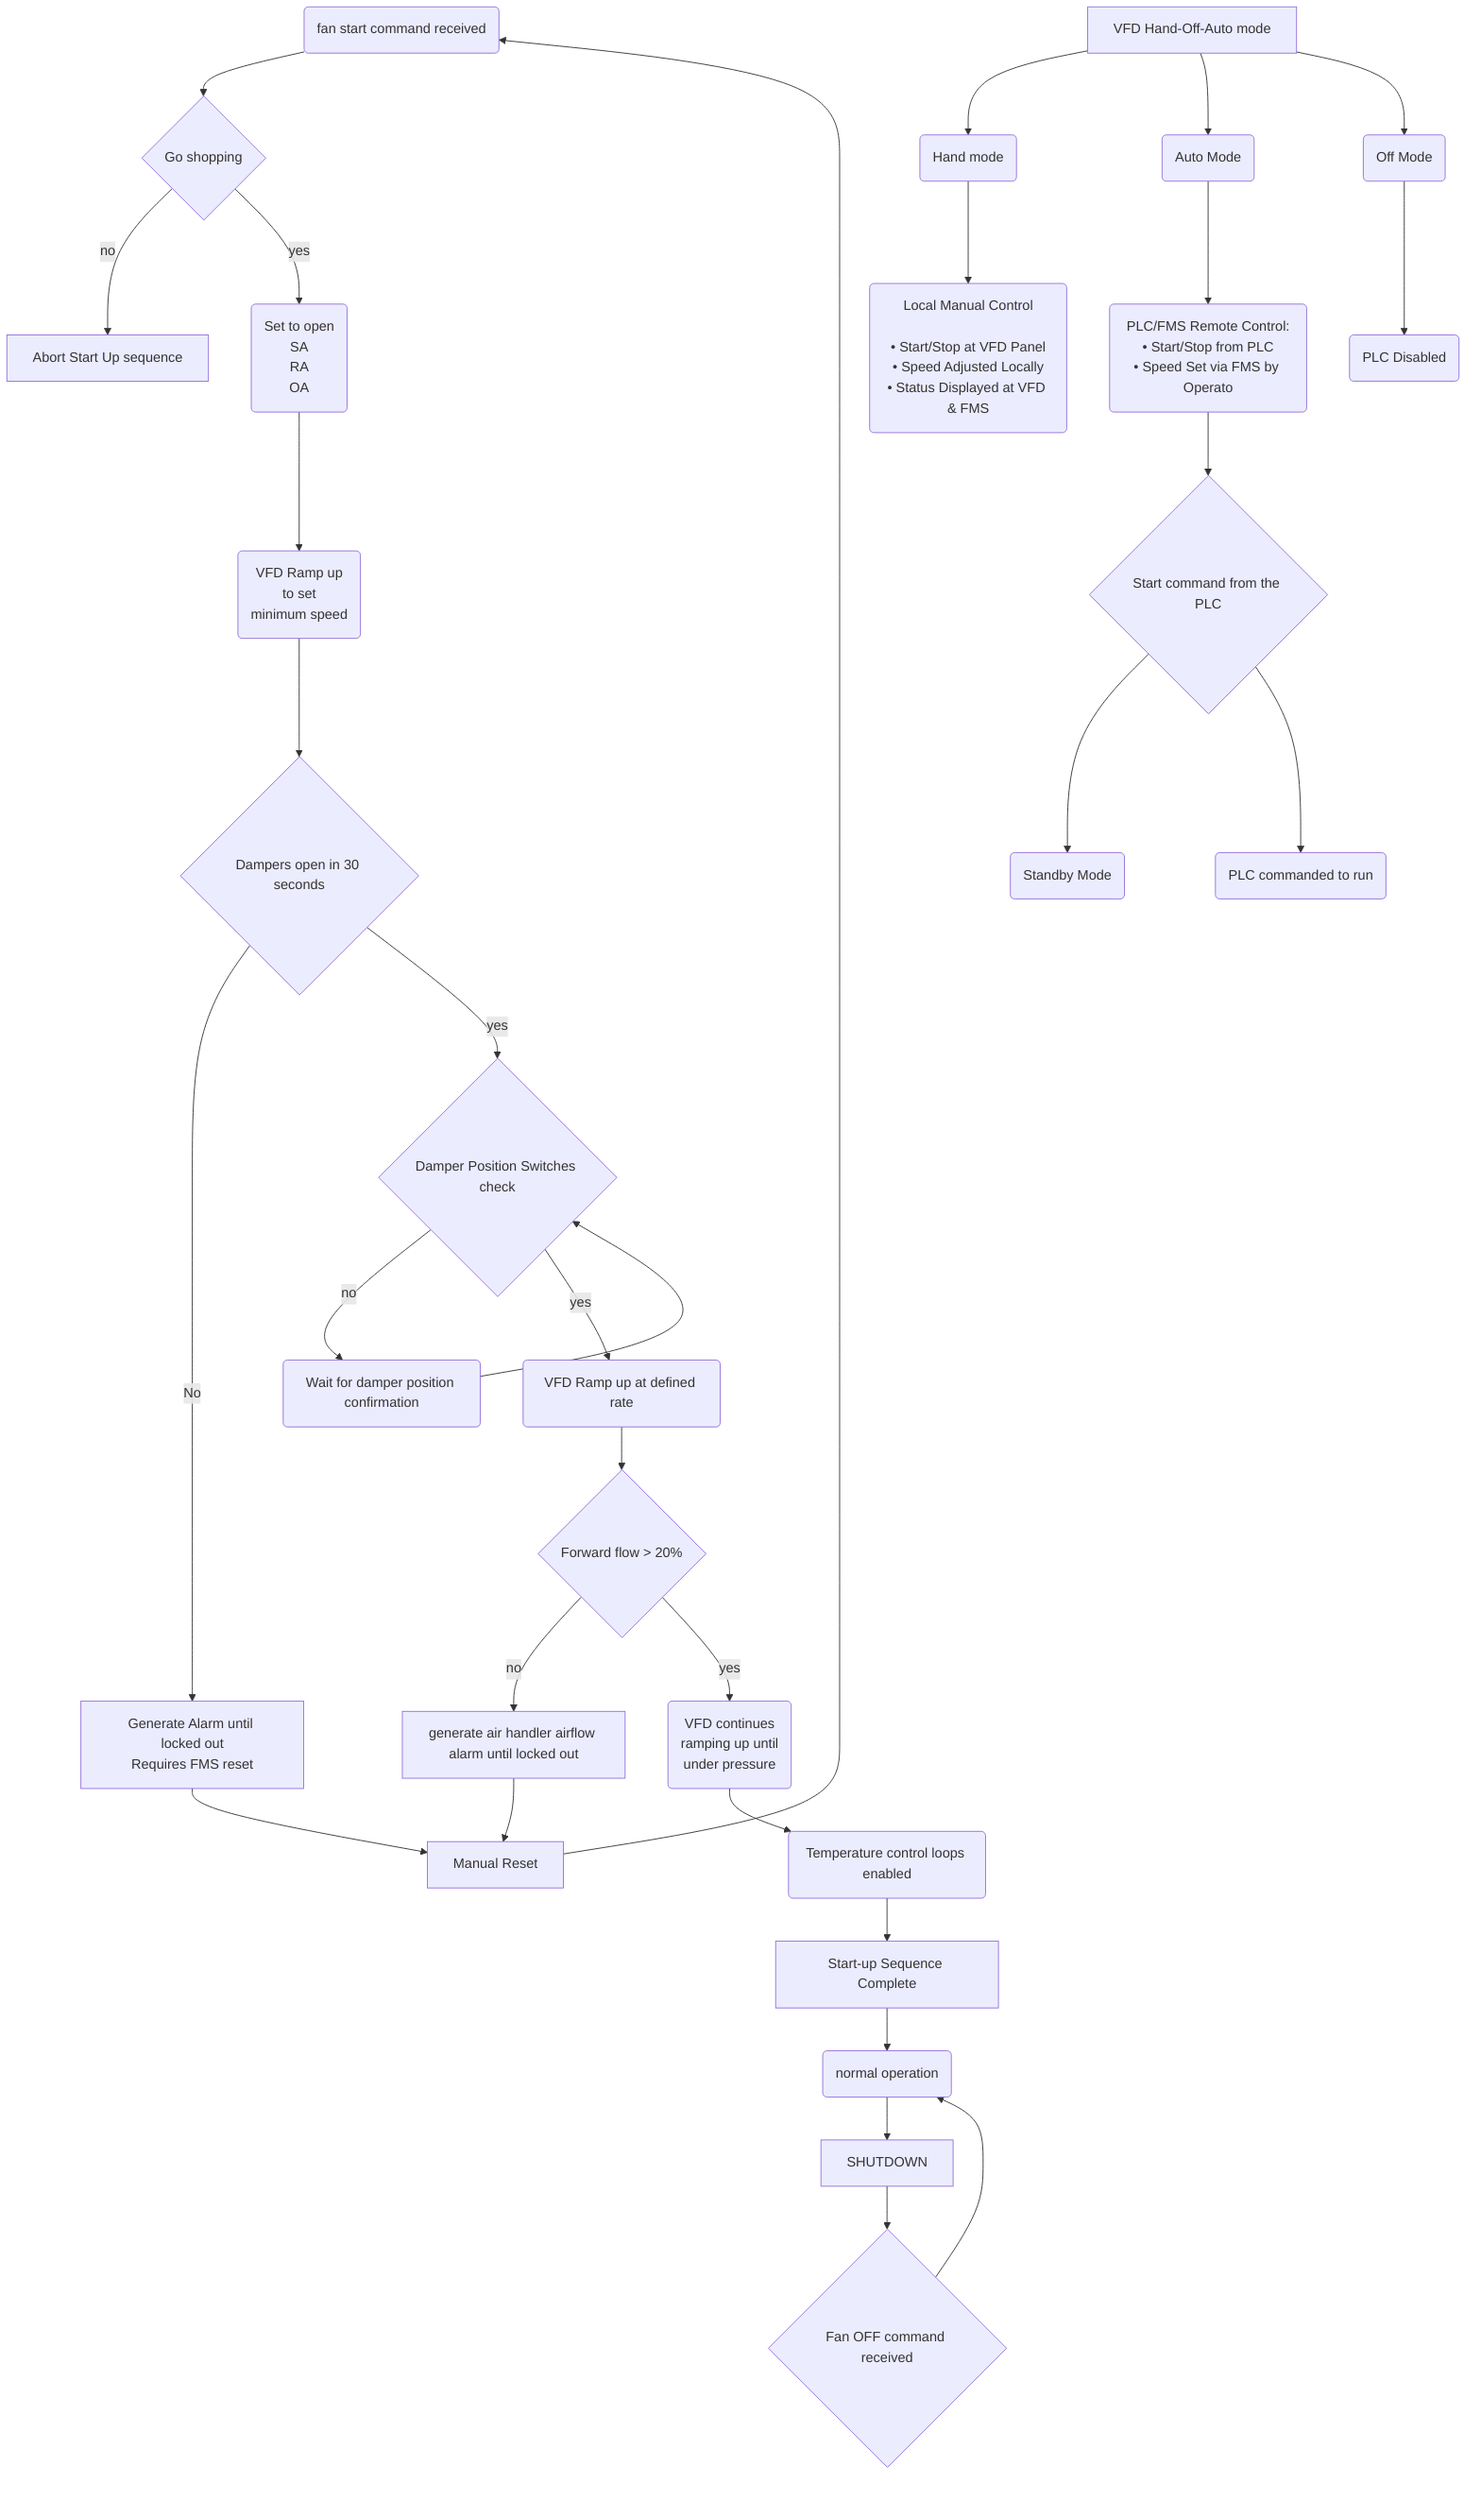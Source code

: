 flowchart TD
    A(fan start command received) --> B{Go shopping}
    B -->|no| C[Abort Start Up sequence]
    B -->|yes| D(Set to open <br>SA <br>RA <br>OA)
    D --> E(VFD Ramp up<br>to set<br>minimum speed)
    E --> F{Dampers open in 30 seconds}
    F --> |No| G[Generate Alarm until locked out<br>Requires FMS reset]
    G--> I[Manual Reset] --> A
    F --> |yes| H{Damper Position Switches check}
    H --> |no|J(Wait for damper position confirmation) --> H
    H --> |yes|K(VFD Ramp up at defined rate) 
    K --> L{Forward flow > 20%}
    L --> |no|M[generate air handler airflow alarm until locked out] --> I
    L --> |yes|N(VFD continues <br> ramping up until<br>under pressure)
    N --> O(Temperature control loops enabled)
    O --> P[Start-up Sequence Complete]
    P -->Q(normal operation)
    Q --> R[SHUTDOWN]
    R --> S{Fan OFF command received} --> Q
    T[VFD Hand-Off-Auto mode] --> U(Hand mode) 
    T --> W(Auto Mode) 
    T --> Y(Off Mode) --> Z(PLC Disabled) 
    U --> V(Local Manual Control<br><br>• Start/Stop at VFD Panel<br>• Speed Adjusted Locally<br>• Status Displayed at VFD & FMS)
    W --> X(PLC/FMS Remote Control:<br>• Start/Stop from PLC<br>• Speed Set via FMS by Operato)
    X --> AA{Start command from the PLC} --> AB(Standby Mode)
    AA-->AC(PLC commanded to run)